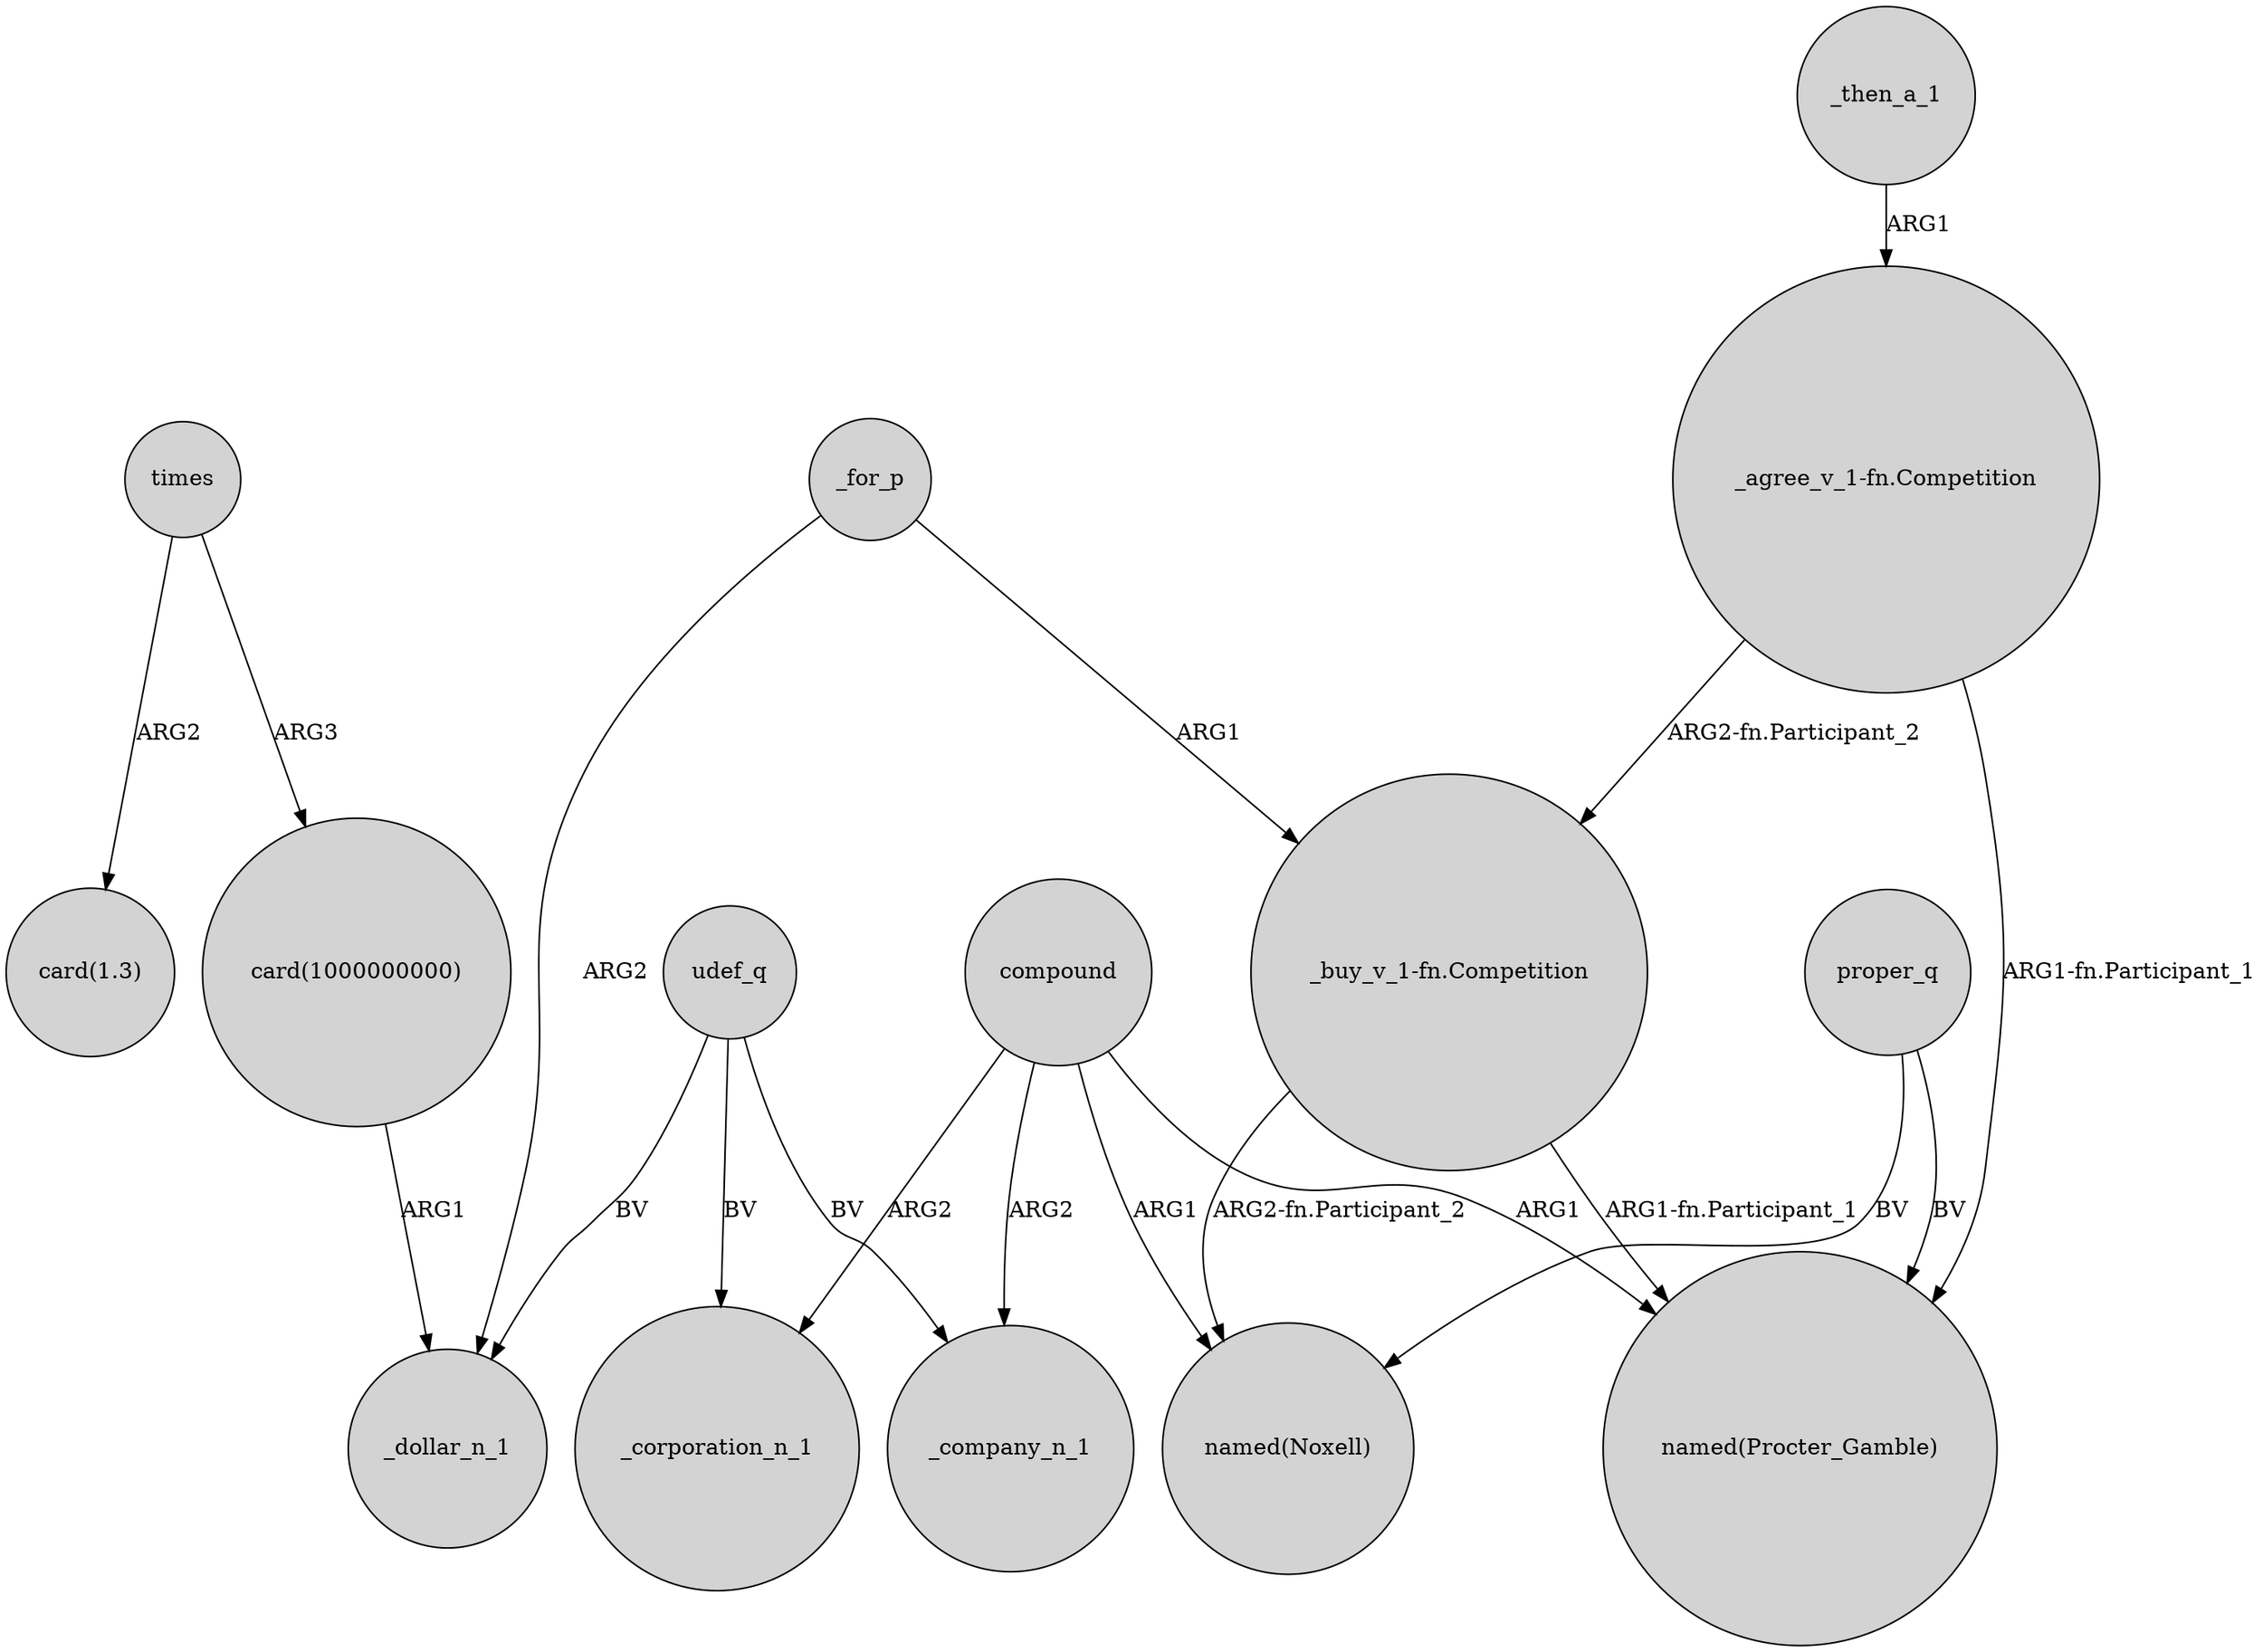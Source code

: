 digraph {
	node [shape=circle style=filled]
	"card(1000000000)" -> _dollar_n_1 [label=ARG1]
	proper_q -> "named(Procter_Gamble)" [label=BV]
	"_buy_v_1-fn.Competition" -> "named(Procter_Gamble)" [label="ARG1-fn.Participant_1"]
	times -> "card(1.3)" [label=ARG2]
	"_agree_v_1-fn.Competition" -> "named(Procter_Gamble)" [label="ARG1-fn.Participant_1"]
	compound -> _company_n_1 [label=ARG2]
	udef_q -> _company_n_1 [label=BV]
	"_agree_v_1-fn.Competition" -> "_buy_v_1-fn.Competition" [label="ARG2-fn.Participant_2"]
	times -> "card(1000000000)" [label=ARG3]
	proper_q -> "named(Noxell)" [label=BV]
	compound -> "named(Procter_Gamble)" [label=ARG1]
	_for_p -> _dollar_n_1 [label=ARG2]
	udef_q -> _dollar_n_1 [label=BV]
	"_buy_v_1-fn.Competition" -> "named(Noxell)" [label="ARG2-fn.Participant_2"]
	compound -> _corporation_n_1 [label=ARG2]
	_then_a_1 -> "_agree_v_1-fn.Competition" [label=ARG1]
	udef_q -> _corporation_n_1 [label=BV]
	compound -> "named(Noxell)" [label=ARG1]
	_for_p -> "_buy_v_1-fn.Competition" [label=ARG1]
}
